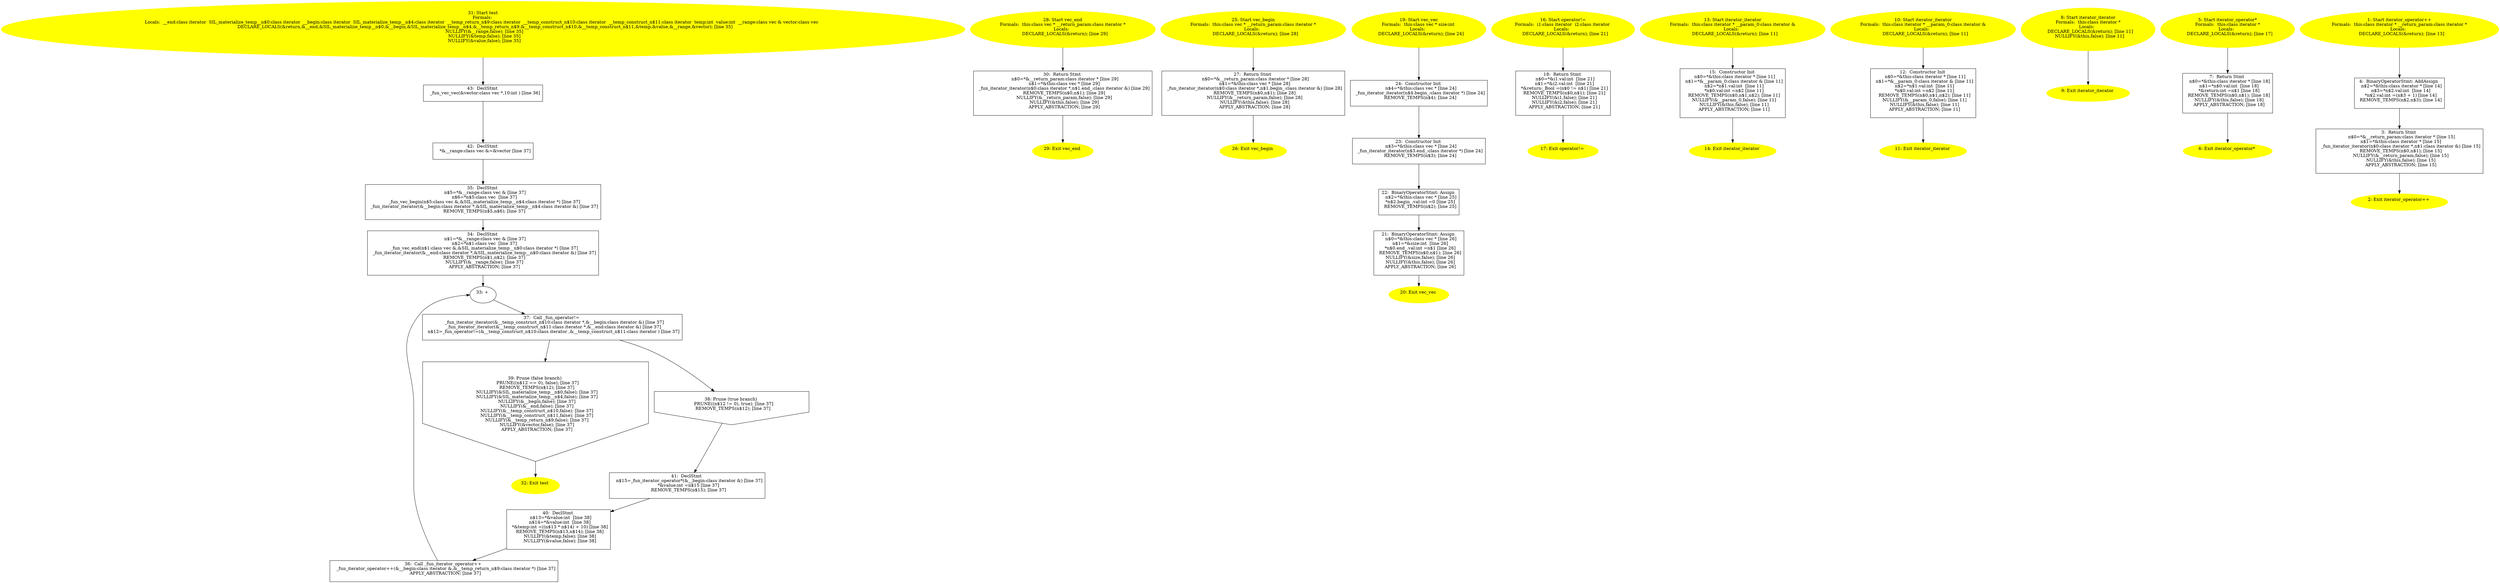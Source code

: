 digraph iCFG {
43 [label="43:  DeclStmt \n   _fun_vec_vec(&vector:class vec *,10:int ) [line 36]\n " shape="box"]
	

	 43 -> 42 ;
42 [label="42:  DeclStmt \n   *&__range:class vec &=&vector [line 37]\n " shape="box"]
	

	 42 -> 35 ;
41 [label="41:  DeclStmt \n   n$15=_fun_iterator_operator*(&__begin:class iterator &) [line 37]\n  *&value:int =n$15 [line 37]\n  REMOVE_TEMPS(n$15); [line 37]\n " shape="box"]
	

	 41 -> 40 ;
40 [label="40:  DeclStmt \n   n$13=*&value:int  [line 38]\n  n$14=*&value:int  [line 38]\n  *&temp:int =((n$13 * n$14) + 10) [line 38]\n  REMOVE_TEMPS(n$13,n$14); [line 38]\n  NULLIFY(&temp,false); [line 38]\n  NULLIFY(&value,false); [line 38]\n " shape="box"]
	

	 40 -> 36 ;
39 [label="39: Prune (false branch) \n   PRUNE((n$12 == 0), false); [line 37]\n  REMOVE_TEMPS(n$12); [line 37]\n  NULLIFY(&SIL_materialize_temp__n$0,false); [line 37]\n  NULLIFY(&SIL_materialize_temp__n$4,false); [line 37]\n  NULLIFY(&__begin,false); [line 37]\n  NULLIFY(&__end,false); [line 37]\n  NULLIFY(&__temp_construct_n$10,false); [line 37]\n  NULLIFY(&__temp_construct_n$11,false); [line 37]\n  NULLIFY(&__temp_return_n$9,false); [line 37]\n  NULLIFY(&vector,false); [line 37]\n  APPLY_ABSTRACTION; [line 37]\n " shape="invhouse"]
	

	 39 -> 32 ;
38 [label="38: Prune (true branch) \n   PRUNE((n$12 != 0), true); [line 37]\n  REMOVE_TEMPS(n$12); [line 37]\n " shape="invhouse"]
	

	 38 -> 41 ;
37 [label="37:  Call _fun_operator!= \n   _fun_iterator_iterator(&__temp_construct_n$10:class iterator *,&__begin:class iterator &) [line 37]\n  _fun_iterator_iterator(&__temp_construct_n$11:class iterator *,&__end:class iterator &) [line 37]\n  n$12=_fun_operator!=(&__temp_construct_n$10:class iterator ,&__temp_construct_n$11:class iterator ) [line 37]\n " shape="box"]
	

	 37 -> 38 ;
	 37 -> 39 ;
36 [label="36:  Call _fun_iterator_operator++ \n   _fun_iterator_operator++(&__begin:class iterator &,&__temp_return_n$9:class iterator *) [line 37]\n  APPLY_ABSTRACTION; [line 37]\n " shape="box"]
	

	 36 -> 33 ;
35 [label="35:  DeclStmt \n   n$5=*&__range:class vec & [line 37]\n  n$6=*n$5:class vec  [line 37]\n  _fun_vec_begin(n$5:class vec &,&SIL_materialize_temp__n$4:class iterator *) [line 37]\n  _fun_iterator_iterator(&__begin:class iterator *,&SIL_materialize_temp__n$4:class iterator &) [line 37]\n  REMOVE_TEMPS(n$5,n$6); [line 37]\n " shape="box"]
	

	 35 -> 34 ;
34 [label="34:  DeclStmt \n   n$1=*&__range:class vec & [line 37]\n  n$2=*n$1:class vec  [line 37]\n  _fun_vec_end(n$1:class vec &,&SIL_materialize_temp__n$0:class iterator *) [line 37]\n  _fun_iterator_iterator(&__end:class iterator *,&SIL_materialize_temp__n$0:class iterator &) [line 37]\n  REMOVE_TEMPS(n$1,n$2); [line 37]\n  NULLIFY(&__range,false); [line 37]\n  APPLY_ABSTRACTION; [line 37]\n " shape="box"]
	

	 34 -> 33 ;
33 [label="33: + \n  " ]
	

	 33 -> 37 ;
32 [label="32: Exit test \n  " color=yellow style=filled]
	

31 [label="31: Start test\nFormals: \nLocals:  __end:class iterator  SIL_materialize_temp__n$0:class iterator  __begin:class iterator  SIL_materialize_temp__n$4:class iterator  __temp_return_n$9:class iterator  __temp_construct_n$10:class iterator  __temp_construct_n$11:class iterator  temp:int  value:int  __range:class vec & vector:class vec  \n   DECLARE_LOCALS(&return,&__end,&SIL_materialize_temp__n$0,&__begin,&SIL_materialize_temp__n$4,&__temp_return_n$9,&__temp_construct_n$10,&__temp_construct_n$11,&temp,&value,&__range,&vector); [line 35]\n  NULLIFY(&__range,false); [line 35]\n  NULLIFY(&temp,false); [line 35]\n  NULLIFY(&value,false); [line 35]\n " color=yellow style=filled]
	

	 31 -> 43 ;
30 [label="30:  Return Stmt \n   n$0=*&__return_param:class iterator * [line 29]\n  n$1=*&this:class vec * [line 29]\n  _fun_iterator_iterator(n$0:class iterator *,n$1.end_:class iterator &) [line 29]\n  REMOVE_TEMPS(n$0,n$1); [line 29]\n  NULLIFY(&__return_param,false); [line 29]\n  NULLIFY(&this,false); [line 29]\n  APPLY_ABSTRACTION; [line 29]\n " shape="box"]
	

	 30 -> 29 ;
29 [label="29: Exit vec_end \n  " color=yellow style=filled]
	

28 [label="28: Start vec_end\nFormals:  this:class vec * __return_param:class iterator *\nLocals:  \n   DECLARE_LOCALS(&return); [line 29]\n " color=yellow style=filled]
	

	 28 -> 30 ;
27 [label="27:  Return Stmt \n   n$0=*&__return_param:class iterator * [line 28]\n  n$1=*&this:class vec * [line 28]\n  _fun_iterator_iterator(n$0:class iterator *,n$1.begin_:class iterator &) [line 28]\n  REMOVE_TEMPS(n$0,n$1); [line 28]\n  NULLIFY(&__return_param,false); [line 28]\n  NULLIFY(&this,false); [line 28]\n  APPLY_ABSTRACTION; [line 28]\n " shape="box"]
	

	 27 -> 26 ;
26 [label="26: Exit vec_begin \n  " color=yellow style=filled]
	

25 [label="25: Start vec_begin\nFormals:  this:class vec * __return_param:class iterator *\nLocals:  \n   DECLARE_LOCALS(&return); [line 28]\n " color=yellow style=filled]
	

	 25 -> 27 ;
24 [label="24:  Constructor Init \n   n$4=*&this:class vec * [line 24]\n  _fun_iterator_iterator(n$4.begin_:class iterator *) [line 24]\n  REMOVE_TEMPS(n$4); [line 24]\n " shape="box"]
	

	 24 -> 23 ;
23 [label="23:  Constructor Init \n   n$3=*&this:class vec * [line 24]\n  _fun_iterator_iterator(n$3.end_:class iterator *) [line 24]\n  REMOVE_TEMPS(n$3); [line 24]\n " shape="box"]
	

	 23 -> 22 ;
22 [label="22:  BinaryOperatorStmt: Assign \n   n$2=*&this:class vec * [line 25]\n  *n$2.begin_.val:int =0 [line 25]\n  REMOVE_TEMPS(n$2); [line 25]\n " shape="box"]
	

	 22 -> 21 ;
21 [label="21:  BinaryOperatorStmt: Assign \n   n$0=*&this:class vec * [line 26]\n  n$1=*&size:int  [line 26]\n  *n$0.end_.val:int =n$1 [line 26]\n  REMOVE_TEMPS(n$0,n$1); [line 26]\n  NULLIFY(&size,false); [line 26]\n  NULLIFY(&this,false); [line 26]\n  APPLY_ABSTRACTION; [line 26]\n " shape="box"]
	

	 21 -> 20 ;
20 [label="20: Exit vec_vec \n  " color=yellow style=filled]
	

19 [label="19: Start vec_vec\nFormals:  this:class vec * size:int \nLocals:  \n   DECLARE_LOCALS(&return); [line 24]\n " color=yellow style=filled]
	

	 19 -> 24 ;
18 [label="18:  Return Stmt \n   n$0=*&i1.val:int  [line 21]\n  n$1=*&i2.val:int  [line 21]\n  *&return:_Bool =(n$0 != n$1) [line 21]\n  REMOVE_TEMPS(n$0,n$1); [line 21]\n  NULLIFY(&i1,false); [line 21]\n  NULLIFY(&i2,false); [line 21]\n  APPLY_ABSTRACTION; [line 21]\n " shape="box"]
	

	 18 -> 17 ;
17 [label="17: Exit operator!= \n  " color=yellow style=filled]
	

16 [label="16: Start operator!=\nFormals:  i1:class iterator  i2:class iterator \nLocals:  \n   DECLARE_LOCALS(&return); [line 21]\n " color=yellow style=filled]
	

	 16 -> 18 ;
15 [label="15:  Constructor Init \n   n$0=*&this:class iterator * [line 11]\n  n$1=*&__param_0:class iterator & [line 11]\n  n$2=*n$1.val:int  [line 11]\n  *n$0.val:int =n$2 [line 11]\n  REMOVE_TEMPS(n$0,n$1,n$2); [line 11]\n  NULLIFY(&__param_0,false); [line 11]\n  NULLIFY(&this,false); [line 11]\n  APPLY_ABSTRACTION; [line 11]\n " shape="box"]
	

	 15 -> 14 ;
14 [label="14: Exit iterator_iterator \n  " color=yellow style=filled]
	

13 [label="13: Start iterator_iterator\nFormals:  this:class iterator * __param_0:class iterator &\nLocals:  \n   DECLARE_LOCALS(&return); [line 11]\n " color=yellow style=filled]
	

	 13 -> 15 ;
12 [label="12:  Constructor Init \n   n$0=*&this:class iterator * [line 11]\n  n$1=*&__param_0:class iterator & [line 11]\n  n$2=*n$1.val:int  [line 11]\n  *n$0.val:int =n$2 [line 11]\n  REMOVE_TEMPS(n$0,n$1,n$2); [line 11]\n  NULLIFY(&__param_0,false); [line 11]\n  NULLIFY(&this,false); [line 11]\n  APPLY_ABSTRACTION; [line 11]\n " shape="box"]
	

	 12 -> 11 ;
11 [label="11: Exit iterator_iterator \n  " color=yellow style=filled]
	

10 [label="10: Start iterator_iterator\nFormals:  this:class iterator * __param_0:class iterator &\nLocals:  \n   DECLARE_LOCALS(&return); [line 11]\n " color=yellow style=filled]
	

	 10 -> 12 ;
9 [label="9: Exit iterator_iterator \n  " color=yellow style=filled]
	

8 [label="8: Start iterator_iterator\nFormals:  this:class iterator *\nLocals:  \n   DECLARE_LOCALS(&return); [line 11]\n  NULLIFY(&this,false); [line 11]\n " color=yellow style=filled]
	

	 8 -> 9 ;
7 [label="7:  Return Stmt \n   n$0=*&this:class iterator * [line 18]\n  n$1=*n$0.val:int  [line 18]\n  *&return:int =n$1 [line 18]\n  REMOVE_TEMPS(n$0,n$1); [line 18]\n  NULLIFY(&this,false); [line 18]\n  APPLY_ABSTRACTION; [line 18]\n " shape="box"]
	

	 7 -> 6 ;
6 [label="6: Exit iterator_operator* \n  " color=yellow style=filled]
	

5 [label="5: Start iterator_operator*\nFormals:  this:class iterator *\nLocals:  \n   DECLARE_LOCALS(&return); [line 17]\n " color=yellow style=filled]
	

	 5 -> 7 ;
4 [label="4:  BinaryOperatorStmt: AddAssign \n   n$2=*&this:class iterator * [line 14]\n  n$3=*n$2.val:int  [line 14]\n  *n$2.val:int =(n$3 + 1) [line 14]\n  REMOVE_TEMPS(n$2,n$3); [line 14]\n " shape="box"]
	

	 4 -> 3 ;
3 [label="3:  Return Stmt \n   n$0=*&__return_param:class iterator * [line 15]\n  n$1=*&this:class iterator * [line 15]\n  _fun_iterator_iterator(n$0:class iterator *,n$1:class iterator &) [line 15]\n  REMOVE_TEMPS(n$0,n$1); [line 15]\n  NULLIFY(&__return_param,false); [line 15]\n  NULLIFY(&this,false); [line 15]\n  APPLY_ABSTRACTION; [line 15]\n " shape="box"]
	

	 3 -> 2 ;
2 [label="2: Exit iterator_operator++ \n  " color=yellow style=filled]
	

1 [label="1: Start iterator_operator++\nFormals:  this:class iterator * __return_param:class iterator *\nLocals:  \n   DECLARE_LOCALS(&return); [line 13]\n " color=yellow style=filled]
	

	 1 -> 4 ;
}
